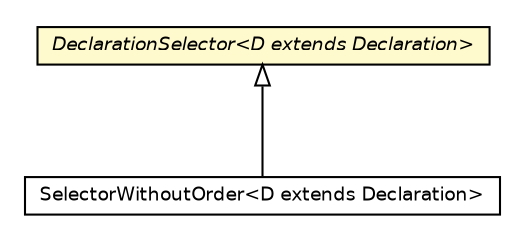 #!/usr/local/bin/dot
#
# Class diagram 
# Generated by UMLGraph version 5.2 (http://www.umlgraph.org/)
#

digraph G {
	edge [fontname="Helvetica",fontsize=10,labelfontname="Helvetica",labelfontsize=10];
	node [fontname="Helvetica",fontsize=10,shape=plaintext];
	nodesep=0.25;
	ranksep=0.5;
	// chameleon.core.lookup.SelectorWithoutOrder<D extends chameleon.core.declaration.Declaration>
	c12065 [label=<<table title="chameleon.core.lookup.SelectorWithoutOrder" border="0" cellborder="1" cellspacing="0" cellpadding="2" port="p" href="./SelectorWithoutOrder.html">
		<tr><td><table border="0" cellspacing="0" cellpadding="1">
<tr><td align="center" balign="center"> SelectorWithoutOrder&lt;D extends Declaration&gt; </td></tr>
		</table></td></tr>
		</table>>, fontname="Helvetica", fontcolor="black", fontsize=9.0];
	// chameleon.core.lookup.DeclarationSelector<D extends chameleon.core.declaration.Declaration>
	c12074 [label=<<table title="chameleon.core.lookup.DeclarationSelector" border="0" cellborder="1" cellspacing="0" cellpadding="2" port="p" bgcolor="lemonChiffon" href="./DeclarationSelector.html">
		<tr><td><table border="0" cellspacing="0" cellpadding="1">
<tr><td align="center" balign="center"><font face="Helvetica-Oblique"> DeclarationSelector&lt;D extends Declaration&gt; </font></td></tr>
		</table></td></tr>
		</table>>, fontname="Helvetica", fontcolor="black", fontsize=9.0];
	//chameleon.core.lookup.SelectorWithoutOrder<D extends chameleon.core.declaration.Declaration> extends chameleon.core.lookup.DeclarationSelector<D>
	c12074:p -> c12065:p [dir=back,arrowtail=empty];
}

